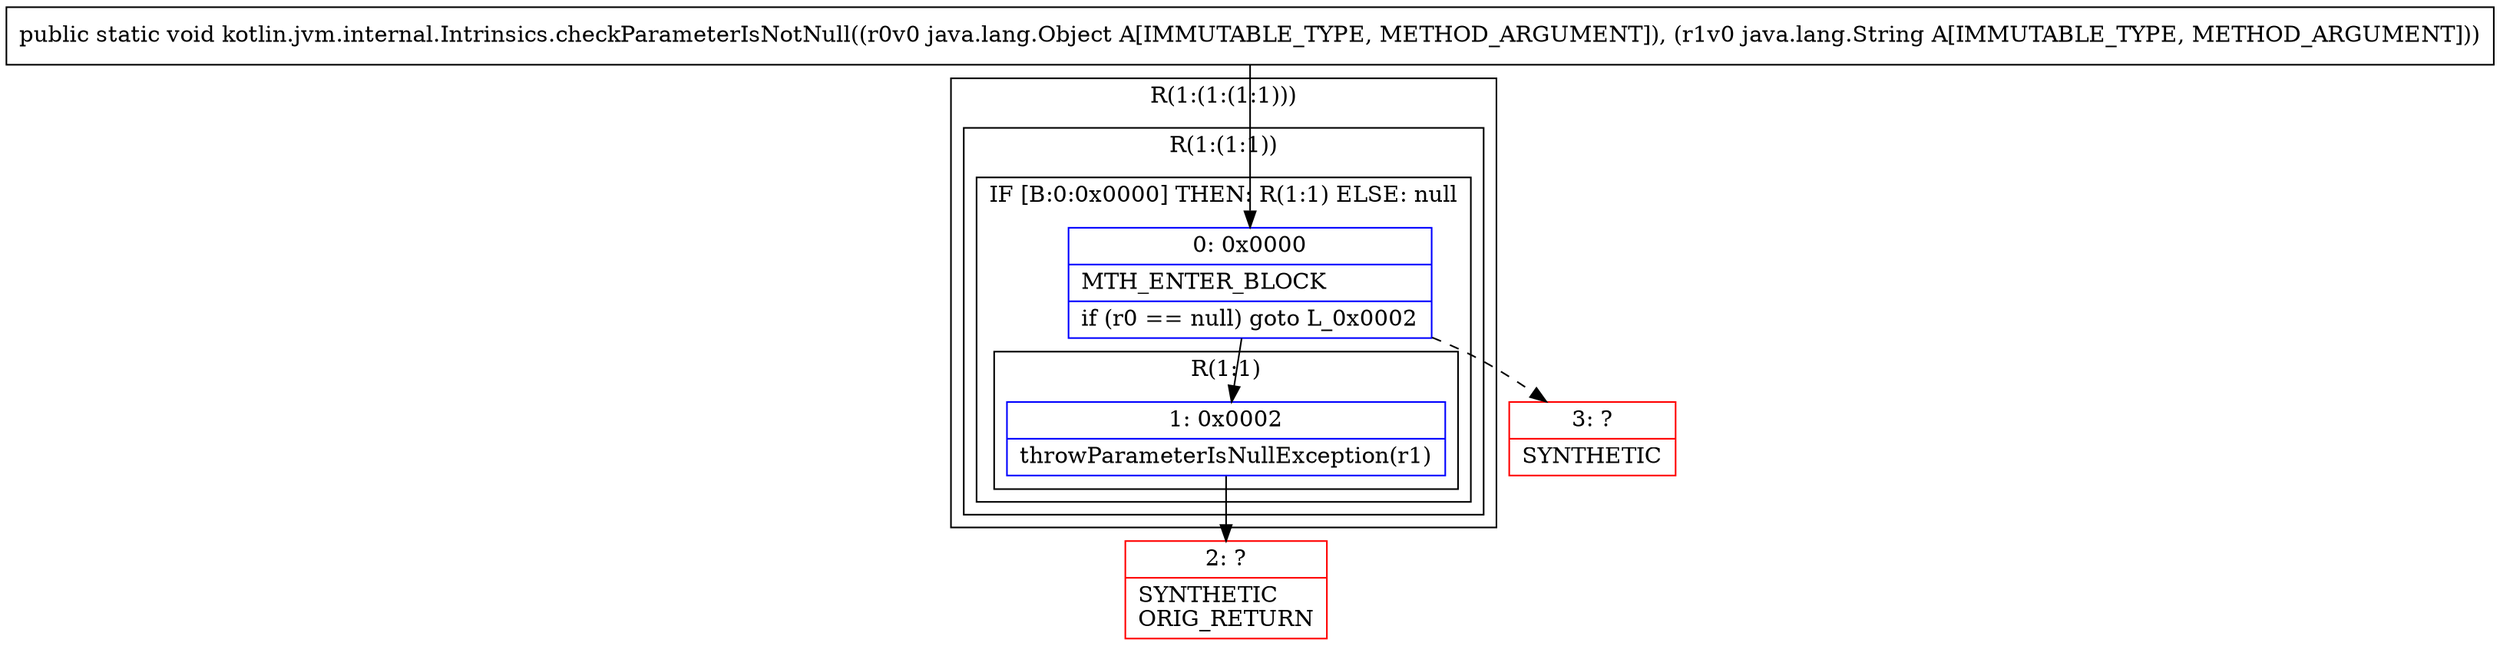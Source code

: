 digraph "CFG forkotlin.jvm.internal.Intrinsics.checkParameterIsNotNull(Ljava\/lang\/Object;Ljava\/lang\/String;)V" {
subgraph cluster_Region_457418228 {
label = "R(1:(1:(1:1)))";
node [shape=record,color=blue];
subgraph cluster_Region_4667648 {
label = "R(1:(1:1))";
node [shape=record,color=blue];
subgraph cluster_IfRegion_83501753 {
label = "IF [B:0:0x0000] THEN: R(1:1) ELSE: null";
node [shape=record,color=blue];
Node_0 [shape=record,label="{0\:\ 0x0000|MTH_ENTER_BLOCK\l|if (r0 == null) goto L_0x0002\l}"];
subgraph cluster_Region_2036273538 {
label = "R(1:1)";
node [shape=record,color=blue];
Node_1 [shape=record,label="{1\:\ 0x0002|throwParameterIsNullException(r1)\l}"];
}
}
}
}
Node_2 [shape=record,color=red,label="{2\:\ ?|SYNTHETIC\lORIG_RETURN\l}"];
Node_3 [shape=record,color=red,label="{3\:\ ?|SYNTHETIC\l}"];
MethodNode[shape=record,label="{public static void kotlin.jvm.internal.Intrinsics.checkParameterIsNotNull((r0v0 java.lang.Object A[IMMUTABLE_TYPE, METHOD_ARGUMENT]), (r1v0 java.lang.String A[IMMUTABLE_TYPE, METHOD_ARGUMENT])) }"];
MethodNode -> Node_0;
Node_0 -> Node_1;
Node_0 -> Node_3[style=dashed];
Node_1 -> Node_2;
}

